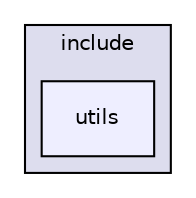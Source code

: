 digraph "/home/lwz/libmesh/include/utils" {
  compound=true
  node [ fontsize="10", fontname="Helvetica"];
  edge [ labelfontsize="10", labelfontname="Helvetica"];
  subgraph clusterdir_e7fee3c13989f8a9ad582fb61a959d2f {
    graph [ bgcolor="#ddddee", pencolor="black", label="include" fontname="Helvetica", fontsize="10", URL="dir_e7fee3c13989f8a9ad582fb61a959d2f.html"]
  dir_50dcd1e72a70d5a99d79ef31f30e9fad [shape=box, label="utils", style="filled", fillcolor="#eeeeff", pencolor="black", URL="dir_50dcd1e72a70d5a99d79ef31f30e9fad.html"];
  }
}
